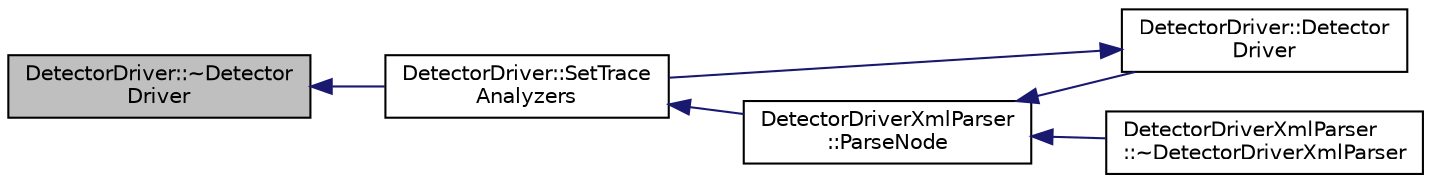 digraph "DetectorDriver::~DetectorDriver"
{
  edge [fontname="Helvetica",fontsize="10",labelfontname="Helvetica",labelfontsize="10"];
  node [fontname="Helvetica",fontsize="10",shape=record];
  rankdir="LR";
  Node1 [label="DetectorDriver::~Detector\lDriver",height=0.2,width=0.4,color="black", fillcolor="grey75", style="filled", fontcolor="black"];
  Node1 -> Node2 [dir="back",color="midnightblue",fontsize="10",style="solid",fontname="Helvetica"];
  Node2 [label="DetectorDriver::SetTrace\lAnalyzers",height=0.2,width=0.4,color="black", fillcolor="white", style="filled",URL="$de/d91/class_detector_driver.html#a9d8c91a23592fc22bf9fdb9f4875bb84"];
  Node2 -> Node3 [dir="back",color="midnightblue",fontsize="10",style="solid",fontname="Helvetica"];
  Node3 [label="DetectorDriverXmlParser\l::ParseNode",height=0.2,width=0.4,color="black", fillcolor="white", style="filled",URL="$d9/d08/class_detector_driver_xml_parser.html#a33e7a52b7ed09acdb053c5eacac217f7"];
  Node3 -> Node4 [dir="back",color="midnightblue",fontsize="10",style="solid",fontname="Helvetica"];
  Node4 [label="DetectorDriver::Detector\lDriver",height=0.2,width=0.4,color="black", fillcolor="white", style="filled",URL="$de/d91/class_detector_driver.html#aac6fa05787b262bb9ca406e36a58668a"];
  Node4 -> Node2 [dir="back",color="midnightblue",fontsize="10",style="solid",fontname="Helvetica"];
  Node3 -> Node5 [dir="back",color="midnightblue",fontsize="10",style="solid",fontname="Helvetica"];
  Node5 [label="DetectorDriverXmlParser\l::~DetectorDriverXmlParser",height=0.2,width=0.4,color="black", fillcolor="white", style="filled",URL="$d9/d08/class_detector_driver_xml_parser.html#ae44472572048095860e518e3ef42e6c4",tooltip="Default Destructor. "];
}
